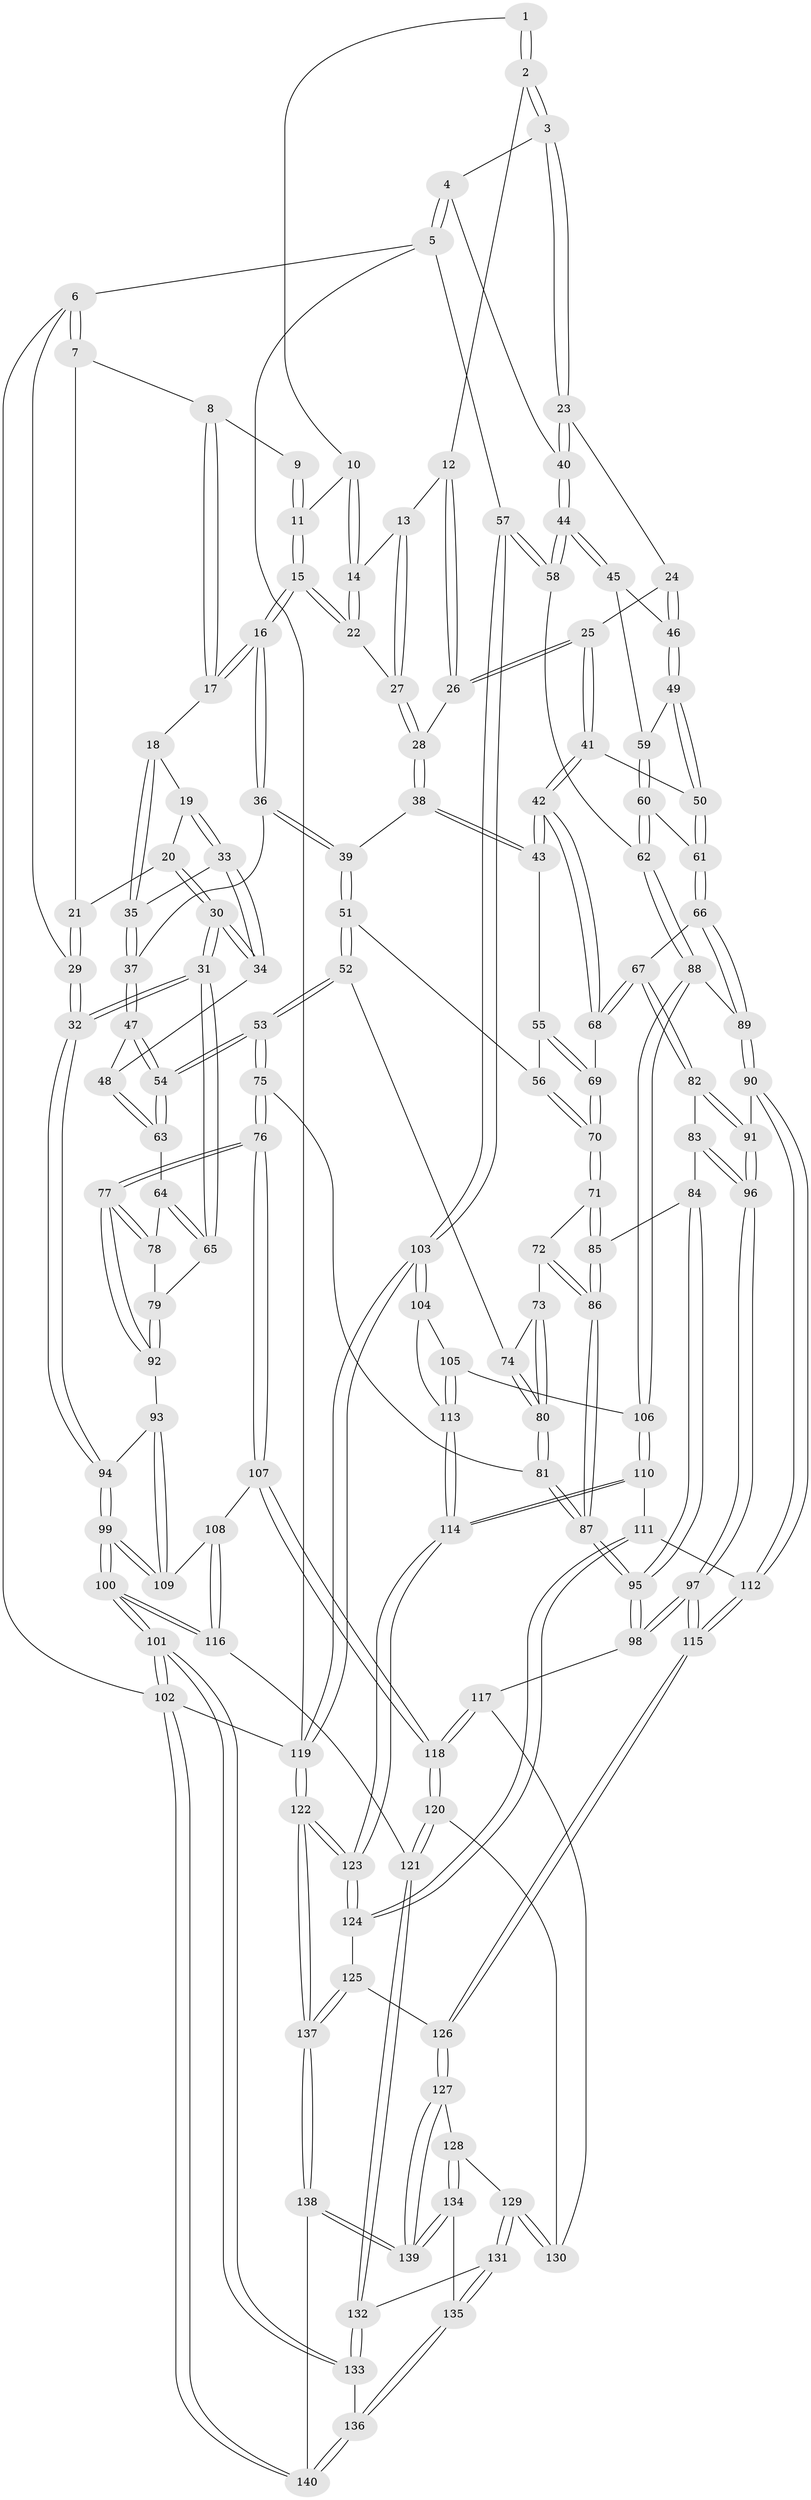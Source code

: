 // coarse degree distribution, {4: 0.19047619047619047, 3: 0.40476190476190477, 5: 0.16666666666666666, 7: 0.07142857142857142, 1: 0.07142857142857142, 12: 0.047619047619047616, 8: 0.047619047619047616}
// Generated by graph-tools (version 1.1) at 2025/06/03/04/25 22:06:45]
// undirected, 140 vertices, 347 edges
graph export_dot {
graph [start="1"]
  node [color=gray90,style=filled];
  1 [pos="+0.5399987021923073+0"];
  2 [pos="+0.7120757859355198+0"];
  3 [pos="+0.8584853719463353+0"];
  4 [pos="+1+0"];
  5 [pos="+1+0"];
  6 [pos="+0+0"];
  7 [pos="+0.20518176109322414+0"];
  8 [pos="+0.2145382091928428+0"];
  9 [pos="+0.4174998912164825+0"];
  10 [pos="+0.4972855609140494+0.016237399936595155"];
  11 [pos="+0.4253263892117539+0"];
  12 [pos="+0.6997610750605766+0"];
  13 [pos="+0.5527759604290449+0.03655469585629226"];
  14 [pos="+0.5007875389043324+0.033515469098579845"];
  15 [pos="+0.4163284634867983+0.09130110994822668"];
  16 [pos="+0.4042589080751202+0.10612540998549409"];
  17 [pos="+0.3113822290332703+0.04572826359059581"];
  18 [pos="+0.2647211388450993+0.08335632502693932"];
  19 [pos="+0.1853605929268495+0.0660973222189913"];
  20 [pos="+0.18480637592226679+0.06555994119683603"];
  21 [pos="+0.1813772084736623+0.05902675143711846"];
  22 [pos="+0.43662878580942793+0.08508541321638802"];
  23 [pos="+0.699404965561498+0.14331487575765528"];
  24 [pos="+0.6747362654814141+0.15936284009277907"];
  25 [pos="+0.6313824644110085+0.1655423922331726"];
  26 [pos="+0.6054830023369059+0.14630357424383011"];
  27 [pos="+0.5607760753438653+0.0934978708468132"];
  28 [pos="+0.6020367374385254+0.14511062826446336"];
  29 [pos="+0+0.12896628813965674"];
  30 [pos="+0.060694109023162024+0.22264867377725578"];
  31 [pos="+0+0.2175240317634145"];
  32 [pos="+0+0.1997242383259192"];
  33 [pos="+0.20821754070706763+0.18307890731804674"];
  34 [pos="+0.09991934047705676+0.22881038521741"];
  35 [pos="+0.2582241758131026+0.18504114728029536"];
  36 [pos="+0.40275770056215965+0.17244522283952546"];
  37 [pos="+0.29016074200884495+0.20269326146012304"];
  38 [pos="+0.4347896417451343+0.19636486148226537"];
  39 [pos="+0.42053460819321287+0.19166061055298747"];
  40 [pos="+0.8738349297744866+0.18521277474791933"];
  41 [pos="+0.6129583930923796+0.2319517666874047"];
  42 [pos="+0.5412042765190279+0.2934083536950538"];
  43 [pos="+0.5094736658602043+0.2771093286212129"];
  44 [pos="+0.8789381040537674+0.25610122245295325"];
  45 [pos="+0.7946110438891939+0.26876588131520424"];
  46 [pos="+0.715124151099676+0.22964304004561542"];
  47 [pos="+0.28588118767973314+0.23317804154440694"];
  48 [pos="+0.15601065137498785+0.2848453036279342"];
  49 [pos="+0.6986238678416156+0.29606626508633405"];
  50 [pos="+0.6653274476928314+0.30545756855706485"];
  51 [pos="+0.38660866699447677+0.32119568292284567"];
  52 [pos="+0.3483073119574287+0.3470761474581712"];
  53 [pos="+0.3036709714231487+0.35937072188688785"];
  54 [pos="+0.2750342887399394+0.3298539279432423"];
  55 [pos="+0.44755528621512997+0.3334257449432397"];
  56 [pos="+0.40908914874608165+0.3312385723649784"];
  57 [pos="+1+0.43476116889724364"];
  58 [pos="+0.9554571187937652+0.38626537221229545"];
  59 [pos="+0.7370355964821245+0.31029508315151094"];
  60 [pos="+0.741827634851329+0.36235119152813616"];
  61 [pos="+0.6370561328292453+0.39325206270524854"];
  62 [pos="+0.8604709381940091+0.4385415740578583"];
  63 [pos="+0.19593371805971577+0.32697040778853065"];
  64 [pos="+0.18862179374889604+0.3412723147749744"];
  65 [pos="+0.06322653259571942+0.3786894190283942"];
  66 [pos="+0.6367501583956446+0.39359966506839483"];
  67 [pos="+0.5890028049303478+0.3993846799209555"];
  68 [pos="+0.5572551470969591+0.37076570276425724"];
  69 [pos="+0.4919598798993899+0.38451876396688334"];
  70 [pos="+0.45104906737855444+0.4165678458971699"];
  71 [pos="+0.4482739453112712+0.4209516752789571"];
  72 [pos="+0.4473754162390055+0.4213630096127284"];
  73 [pos="+0.4458204200530815+0.42167914793073397"];
  74 [pos="+0.37835888196053424+0.37767746541207536"];
  75 [pos="+0.2865043351674013+0.5149585270568129"];
  76 [pos="+0.27435642027575385+0.5194113001146556"];
  77 [pos="+0.25784897413466246+0.5113957184847785"];
  78 [pos="+0.18063898625594543+0.36541488744509304"];
  79 [pos="+0.12045980341753357+0.43365179789552605"];
  80 [pos="+0.39830416239560973+0.4497929324496108"];
  81 [pos="+0.3148348406772699+0.5231802350494235"];
  82 [pos="+0.5813654758258647+0.4210786634310652"];
  83 [pos="+0.5465748673663084+0.4578121966195424"];
  84 [pos="+0.510224131502057+0.4697961013279949"];
  85 [pos="+0.48406046279638854+0.46078269727974963"];
  86 [pos="+0.44187598889271124+0.5194310660463273"];
  87 [pos="+0.414300112351093+0.5906572770304042"];
  88 [pos="+0.8268442022192892+0.474956210669742"];
  89 [pos="+0.7282420796386552+0.497245057540889"];
  90 [pos="+0.6866732678725581+0.5511650295604145"];
  91 [pos="+0.6182489545212956+0.5372421952400169"];
  92 [pos="+0.13145110046488676+0.4720984104143948"];
  93 [pos="+0.07836175584361317+0.517139185336597"];
  94 [pos="+0+0.25272325345659685"];
  95 [pos="+0.4583996421661728+0.6372889451090745"];
  96 [pos="+0.54864262507922+0.5688747253077752"];
  97 [pos="+0.4686759492956388+0.6492871966125077"];
  98 [pos="+0.4651701537580661+0.6470270573907837"];
  99 [pos="+0+0.5147666698897693"];
  100 [pos="+0+0.7332508937075368"];
  101 [pos="+0+1"];
  102 [pos="+0+1"];
  103 [pos="+1+0.5039332760719217"];
  104 [pos="+1+0.5424632332689128"];
  105 [pos="+0.8831835028661694+0.59651743801922"];
  106 [pos="+0.833778956188644+0.5560508868446374"];
  107 [pos="+0.20681420796048566+0.6343398143255133"];
  108 [pos="+0.07357847162015423+0.5695431484404586"];
  109 [pos="+0.07197536334124364+0.5357504750571825"];
  110 [pos="+0.7828482168236622+0.6760357833119892"];
  111 [pos="+0.7451204768630952+0.6856202333739765"];
  112 [pos="+0.6956849228419655+0.6662232966283961"];
  113 [pos="+0.9075297976041816+0.6890799933591948"];
  114 [pos="+0.8909559053870275+0.7136504479831696"];
  115 [pos="+0.5258331773714314+0.7380622160916646"];
  116 [pos="+0+0.6944440809682442"];
  117 [pos="+0.35395229235865083+0.696405496740126"];
  118 [pos="+0.19995670364320967+0.7180286207596982"];
  119 [pos="+1+1"];
  120 [pos="+0.18573895572538343+0.7451144008605605"];
  121 [pos="+0.17034471887006575+0.760661927143996"];
  122 [pos="+1+1"];
  123 [pos="+0.9853546171860877+0.9866569026192619"];
  124 [pos="+0.7565194347365358+0.8457441146977955"];
  125 [pos="+0.6235834540536644+0.8634761115106934"];
  126 [pos="+0.5225868604560887+0.8025095141254164"];
  127 [pos="+0.5090762386584771+0.816858152040358"];
  128 [pos="+0.3957247759638043+0.8367157738786295"];
  129 [pos="+0.3692949579047511+0.829320540030418"];
  130 [pos="+0.33324355342159884+0.7979234568561837"];
  131 [pos="+0.2676889528763493+0.8763715109493793"];
  132 [pos="+0.16793289354432897+0.8258067340659379"];
  133 [pos="+0.15207654710727872+0.8559258662076822"];
  134 [pos="+0.33734256468324086+0.9339133929480881"];
  135 [pos="+0.3092528399973427+0.9481167619487144"];
  136 [pos="+0.24109109670786533+1"];
  137 [pos="+0.7133798602802717+1"];
  138 [pos="+0.4835679121108887+1"];
  139 [pos="+0.47344266366690785+0.9828472080760485"];
  140 [pos="+0.23970786452365136+1"];
  1 -- 2;
  1 -- 2;
  1 -- 10;
  2 -- 3;
  2 -- 3;
  2 -- 12;
  3 -- 4;
  3 -- 23;
  3 -- 23;
  4 -- 5;
  4 -- 5;
  4 -- 40;
  5 -- 6;
  5 -- 57;
  5 -- 119;
  6 -- 7;
  6 -- 7;
  6 -- 29;
  6 -- 102;
  7 -- 8;
  7 -- 21;
  8 -- 9;
  8 -- 17;
  8 -- 17;
  9 -- 11;
  9 -- 11;
  10 -- 11;
  10 -- 14;
  10 -- 14;
  11 -- 15;
  11 -- 15;
  12 -- 13;
  12 -- 26;
  12 -- 26;
  13 -- 14;
  13 -- 27;
  13 -- 27;
  14 -- 22;
  14 -- 22;
  15 -- 16;
  15 -- 16;
  15 -- 22;
  15 -- 22;
  16 -- 17;
  16 -- 17;
  16 -- 36;
  16 -- 36;
  17 -- 18;
  18 -- 19;
  18 -- 35;
  18 -- 35;
  19 -- 20;
  19 -- 33;
  19 -- 33;
  20 -- 21;
  20 -- 30;
  20 -- 30;
  21 -- 29;
  21 -- 29;
  22 -- 27;
  23 -- 24;
  23 -- 40;
  23 -- 40;
  24 -- 25;
  24 -- 46;
  24 -- 46;
  25 -- 26;
  25 -- 26;
  25 -- 41;
  25 -- 41;
  26 -- 28;
  27 -- 28;
  27 -- 28;
  28 -- 38;
  28 -- 38;
  29 -- 32;
  29 -- 32;
  30 -- 31;
  30 -- 31;
  30 -- 34;
  30 -- 34;
  31 -- 32;
  31 -- 32;
  31 -- 65;
  31 -- 65;
  32 -- 94;
  32 -- 94;
  33 -- 34;
  33 -- 34;
  33 -- 35;
  34 -- 48;
  35 -- 37;
  35 -- 37;
  36 -- 37;
  36 -- 39;
  36 -- 39;
  37 -- 47;
  37 -- 47;
  38 -- 39;
  38 -- 43;
  38 -- 43;
  39 -- 51;
  39 -- 51;
  40 -- 44;
  40 -- 44;
  41 -- 42;
  41 -- 42;
  41 -- 50;
  42 -- 43;
  42 -- 43;
  42 -- 68;
  42 -- 68;
  43 -- 55;
  44 -- 45;
  44 -- 45;
  44 -- 58;
  44 -- 58;
  45 -- 46;
  45 -- 59;
  46 -- 49;
  46 -- 49;
  47 -- 48;
  47 -- 54;
  47 -- 54;
  48 -- 63;
  48 -- 63;
  49 -- 50;
  49 -- 50;
  49 -- 59;
  50 -- 61;
  50 -- 61;
  51 -- 52;
  51 -- 52;
  51 -- 56;
  52 -- 53;
  52 -- 53;
  52 -- 74;
  53 -- 54;
  53 -- 54;
  53 -- 75;
  53 -- 75;
  54 -- 63;
  54 -- 63;
  55 -- 56;
  55 -- 69;
  55 -- 69;
  56 -- 70;
  56 -- 70;
  57 -- 58;
  57 -- 58;
  57 -- 103;
  57 -- 103;
  58 -- 62;
  59 -- 60;
  59 -- 60;
  60 -- 61;
  60 -- 62;
  60 -- 62;
  61 -- 66;
  61 -- 66;
  62 -- 88;
  62 -- 88;
  63 -- 64;
  64 -- 65;
  64 -- 65;
  64 -- 78;
  65 -- 79;
  66 -- 67;
  66 -- 89;
  66 -- 89;
  67 -- 68;
  67 -- 68;
  67 -- 82;
  67 -- 82;
  68 -- 69;
  69 -- 70;
  69 -- 70;
  70 -- 71;
  70 -- 71;
  71 -- 72;
  71 -- 85;
  71 -- 85;
  72 -- 73;
  72 -- 86;
  72 -- 86;
  73 -- 74;
  73 -- 80;
  73 -- 80;
  74 -- 80;
  74 -- 80;
  75 -- 76;
  75 -- 76;
  75 -- 81;
  76 -- 77;
  76 -- 77;
  76 -- 107;
  76 -- 107;
  77 -- 78;
  77 -- 78;
  77 -- 92;
  77 -- 92;
  78 -- 79;
  79 -- 92;
  79 -- 92;
  80 -- 81;
  80 -- 81;
  81 -- 87;
  81 -- 87;
  82 -- 83;
  82 -- 91;
  82 -- 91;
  83 -- 84;
  83 -- 96;
  83 -- 96;
  84 -- 85;
  84 -- 95;
  84 -- 95;
  85 -- 86;
  85 -- 86;
  86 -- 87;
  86 -- 87;
  87 -- 95;
  87 -- 95;
  88 -- 89;
  88 -- 106;
  88 -- 106;
  89 -- 90;
  89 -- 90;
  90 -- 91;
  90 -- 112;
  90 -- 112;
  91 -- 96;
  91 -- 96;
  92 -- 93;
  93 -- 94;
  93 -- 109;
  93 -- 109;
  94 -- 99;
  94 -- 99;
  95 -- 98;
  95 -- 98;
  96 -- 97;
  96 -- 97;
  97 -- 98;
  97 -- 98;
  97 -- 115;
  97 -- 115;
  98 -- 117;
  99 -- 100;
  99 -- 100;
  99 -- 109;
  99 -- 109;
  100 -- 101;
  100 -- 101;
  100 -- 116;
  100 -- 116;
  101 -- 102;
  101 -- 102;
  101 -- 133;
  101 -- 133;
  102 -- 140;
  102 -- 140;
  102 -- 119;
  103 -- 104;
  103 -- 104;
  103 -- 119;
  103 -- 119;
  104 -- 105;
  104 -- 113;
  105 -- 106;
  105 -- 113;
  105 -- 113;
  106 -- 110;
  106 -- 110;
  107 -- 108;
  107 -- 118;
  107 -- 118;
  108 -- 109;
  108 -- 116;
  108 -- 116;
  110 -- 111;
  110 -- 114;
  110 -- 114;
  111 -- 112;
  111 -- 124;
  111 -- 124;
  112 -- 115;
  112 -- 115;
  113 -- 114;
  113 -- 114;
  114 -- 123;
  114 -- 123;
  115 -- 126;
  115 -- 126;
  116 -- 121;
  117 -- 118;
  117 -- 118;
  117 -- 130;
  118 -- 120;
  118 -- 120;
  119 -- 122;
  119 -- 122;
  120 -- 121;
  120 -- 121;
  120 -- 130;
  121 -- 132;
  121 -- 132;
  122 -- 123;
  122 -- 123;
  122 -- 137;
  122 -- 137;
  123 -- 124;
  123 -- 124;
  124 -- 125;
  125 -- 126;
  125 -- 137;
  125 -- 137;
  126 -- 127;
  126 -- 127;
  127 -- 128;
  127 -- 139;
  127 -- 139;
  128 -- 129;
  128 -- 134;
  128 -- 134;
  129 -- 130;
  129 -- 130;
  129 -- 131;
  129 -- 131;
  131 -- 132;
  131 -- 135;
  131 -- 135;
  132 -- 133;
  132 -- 133;
  133 -- 136;
  134 -- 135;
  134 -- 139;
  134 -- 139;
  135 -- 136;
  135 -- 136;
  136 -- 140;
  136 -- 140;
  137 -- 138;
  137 -- 138;
  138 -- 139;
  138 -- 139;
  138 -- 140;
}
